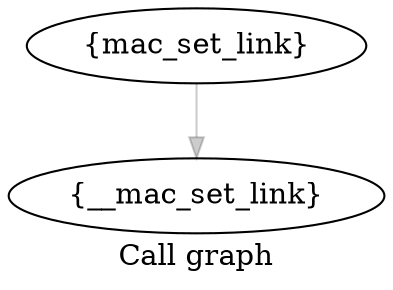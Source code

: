 digraph "Call graph" {
	label="Call graph";
	"Node0x80564a5e0" [label="{__mac_set_link}"];

	"Node0x80564a580" [label="{mac_set_link}"];
	"Node0x80564a580" -> "Node0x80564a5e0" [color="#00000033"];

}
